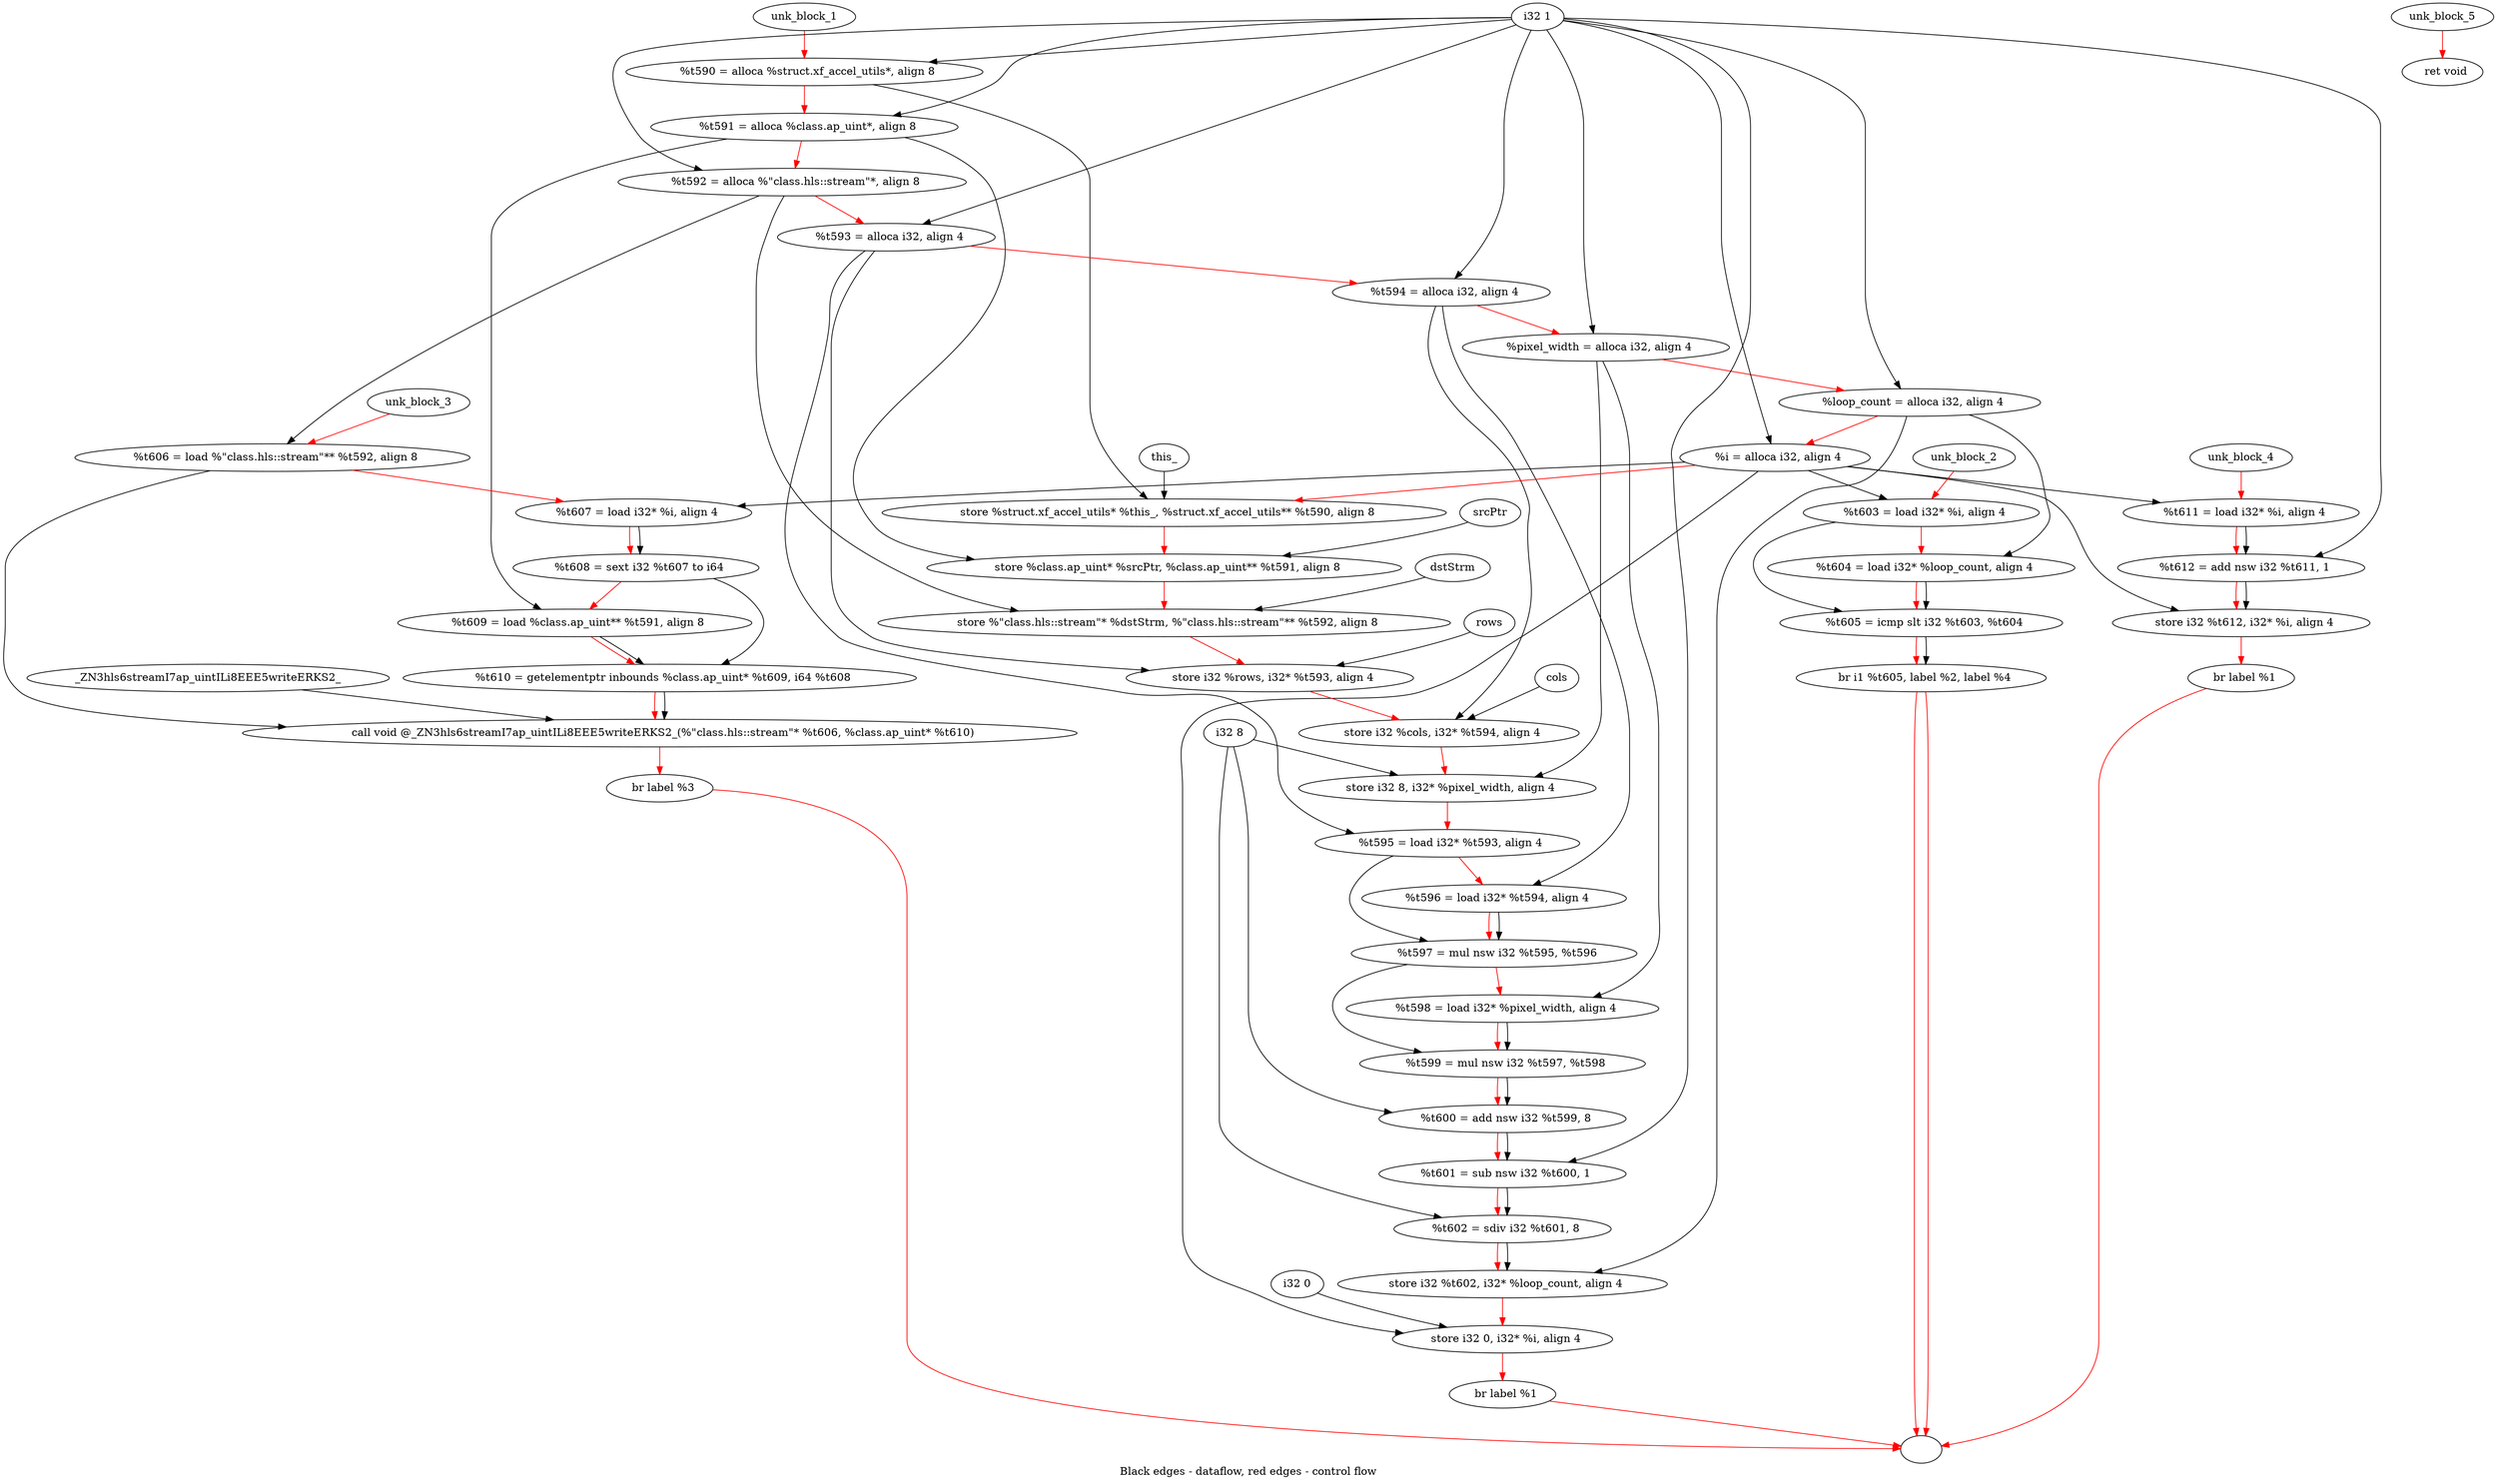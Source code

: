 digraph G {
compound=true
label="Black edges - dataflow, red edges - control flow"
"t590" [label="  %t590 = alloca %struct.xf_accel_utils*, align 8"]
"t591" [label="  %t591 = alloca %class.ap_uint*, align 8"]
"t592" [label="  %t592 = alloca %\"class.hls::stream\"*, align 8"]
"t593" [label="  %t593 = alloca i32, align 4"]
"t594" [label="  %t594 = alloca i32, align 4"]
"pixel_width" [label="  %pixel_width = alloca i32, align 4"]
"loop_count" [label="  %loop_count = alloca i32, align 4"]
"i" [label="  %i = alloca i32, align 4"]
"_1" [label="  store %struct.xf_accel_utils* %this_, %struct.xf_accel_utils** %t590, align 8"]
"_2" [label="  store %class.ap_uint* %srcPtr, %class.ap_uint** %t591, align 8"]
"_3" [label="  store %\"class.hls::stream\"* %dstStrm, %\"class.hls::stream\"** %t592, align 8"]
"_4" [label="  store i32 %rows, i32* %t593, align 4"]
"_5" [label="  store i32 %cols, i32* %t594, align 4"]
"_6" [label="  store i32 8, i32* %pixel_width, align 4"]
"t595" [label="  %t595 = load i32* %t593, align 4"]
"t596" [label="  %t596 = load i32* %t594, align 4"]
"t597" [label="  %t597 = mul nsw i32 %t595, %t596"]
"t598" [label="  %t598 = load i32* %pixel_width, align 4"]
"t599" [label="  %t599 = mul nsw i32 %t597, %t598"]
"t600" [label="  %t600 = add nsw i32 %t599, 8"]
"t601" [label="  %t601 = sub nsw i32 %t600, 1"]
"t602" [label="  %t602 = sdiv i32 %t601, 8"]
"_7" [label="  store i32 %t602, i32* %loop_count, align 4"]
"_8" [label="  store i32 0, i32* %i, align 4"]
"_9" [label="  br label %1"]
"unk_block_1" -> "t590"[color=red]
"i32 1" -> "t590"
"t590" -> "t591"[color=red weight=2]
"i32 1" -> "t591"
"t591" -> "t592"[color=red weight=2]
"i32 1" -> "t592"
"t592" -> "t593"[color=red weight=2]
"i32 1" -> "t593"
"t593" -> "t594"[color=red weight=2]
"i32 1" -> "t594"
"t594" -> "pixel_width"[color=red weight=2]
"i32 1" -> "pixel_width"
"pixel_width" -> "loop_count"[color=red weight=2]
"i32 1" -> "loop_count"
"loop_count" -> "i"[color=red weight=2]
"i32 1" -> "i"
"i" -> "_1"[color=red weight=2]
"this_" -> "_1"
"t590" -> "_1"
"_1" -> "_2"[color=red weight=2]
"srcPtr" -> "_2"
"t591" -> "_2"
"_2" -> "_3"[color=red weight=2]
"dstStrm" -> "_3"
"t592" -> "_3"
"_3" -> "_4"[color=red weight=2]
"rows" -> "_4"
"t593" -> "_4"
"_4" -> "_5"[color=red weight=2]
"cols" -> "_5"
"t594" -> "_5"
"_5" -> "_6"[color=red weight=2]
"i32 8" -> "_6"
"pixel_width" -> "_6"
"_6" -> "t595"[color=red weight=2]
"t593" -> "t595"
"t595" -> "t596"[color=red weight=2]
"t594" -> "t596"
"t596" -> "t597"[color=red weight=2]
"t595" -> "t597"
"t596" -> "t597"
"t597" -> "t598"[color=red weight=2]
"pixel_width" -> "t598"
"t598" -> "t599"[color=red weight=2]
"t597" -> "t599"
"t598" -> "t599"
"t599" -> "t600"[color=red weight=2]
"t599" -> "t600"
"i32 8" -> "t600"
"t600" -> "t601"[color=red weight=2]
"t600" -> "t601"
"i32 1" -> "t601"
"t601" -> "t602"[color=red weight=2]
"t601" -> "t602"
"i32 8" -> "t602"
"t602" -> "_7"[color=red weight=2]
"t602" -> "_7"
"loop_count" -> "_7"
"_7" -> "_8"[color=red weight=2]
"i32 0" -> "_8"
"i" -> "_8"
"_8" -> "_9"[color=red weight=2]
"_9" -> ""[color=red]

"t603" [label="  %t603 = load i32* %i, align 4"]
"t604" [label="  %t604 = load i32* %loop_count, align 4"]
"t605" [label="  %t605 = icmp slt i32 %t603, %t604"]
"_10" [label="  br i1 %t605, label %2, label %4"]
"unk_block_2" -> "t603"[color=red]
"i" -> "t603"
"t603" -> "t604"[color=red weight=2]
"loop_count" -> "t604"
"t604" -> "t605"[color=red weight=2]
"t603" -> "t605"
"t604" -> "t605"
"t605" -> "_10"[color=red weight=2]
"t605" -> "_10"
"_10" -> ""[color=red]
"_10" -> ""[color=red]

"t606" [label="  %t606 = load %\"class.hls::stream\"** %t592, align 8"]
"t607" [label="  %t607 = load i32* %i, align 4"]
"t608" [label="  %t608 = sext i32 %t607 to i64"]
"t609" [label="  %t609 = load %class.ap_uint** %t591, align 8"]
"t610" [label="  %t610 = getelementptr inbounds %class.ap_uint* %t609, i64 %t608"]
"_11" [label="  call void @_ZN3hls6streamI7ap_uintILi8EEE5writeERKS2_(%\"class.hls::stream\"* %t606, %class.ap_uint* %t610)"]
"_12" [label="  br label %3"]
"unk_block_3" -> "t606"[color=red]
"t592" -> "t606"
"t606" -> "t607"[color=red weight=2]
"i" -> "t607"
"t607" -> "t608"[color=red weight=2]
"t607" -> "t608"
"t608" -> "t609"[color=red weight=2]
"t591" -> "t609"
"t609" -> "t610"[color=red weight=2]
"t609" -> "t610"
"t608" -> "t610"
"t610" -> "_11"[color=red weight=2]
"t606" -> "_11"
"t610" -> "_11"
"_ZN3hls6streamI7ap_uintILi8EEE5writeERKS2_" -> "_11"
"_11" -> "_12"[color=red weight=2]
"_12" -> ""[color=red]

"t611" [label="  %t611 = load i32* %i, align 4"]
"t612" [label="  %t612 = add nsw i32 %t611, 1"]
"_13" [label="  store i32 %t612, i32* %i, align 4"]
"_14" [label="  br label %1"]
"unk_block_4" -> "t611"[color=red]
"i" -> "t611"
"t611" -> "t612"[color=red weight=2]
"t611" -> "t612"
"i32 1" -> "t612"
"t612" -> "_13"[color=red weight=2]
"t612" -> "_13"
"i" -> "_13"
"_13" -> "_14"[color=red weight=2]
"_14" -> ""[color=red]

"_15" [label="  ret void"]
"unk_block_5" -> "_15"[color=red]

}
